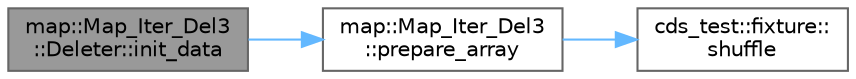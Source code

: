 digraph "map::Map_Iter_Del3::Deleter::init_data"
{
 // LATEX_PDF_SIZE
  bgcolor="transparent";
  edge [fontname=Helvetica,fontsize=10,labelfontname=Helvetica,labelfontsize=10];
  node [fontname=Helvetica,fontsize=10,shape=box,height=0.2,width=0.4];
  rankdir="LR";
  Node1 [id="Node000001",label="map::Map_Iter_Del3\l::Deleter::init_data",height=0.2,width=0.4,color="gray40", fillcolor="grey60", style="filled", fontcolor="black",tooltip=" "];
  Node1 -> Node2 [id="edge3_Node000001_Node000002",color="steelblue1",style="solid",tooltip=" "];
  Node2 [id="Node000002",label="map::Map_Iter_Del3\l::prepare_array",height=0.2,width=0.4,color="grey40", fillcolor="white", style="filled",URL="$classmap_1_1_map___iter___del3.html#abf8a0054407d296dde3619849c895c47",tooltip=" "];
  Node2 -> Node3 [id="edge4_Node000002_Node000003",color="steelblue1",style="solid",tooltip=" "];
  Node3 [id="Node000003",label="cds_test::fixture::\lshuffle",height=0.2,width=0.4,color="grey40", fillcolor="white", style="filled",URL="$classcds__test_1_1fixture.html#a1a98db99b4d82c222b0cb65587ba4a47",tooltip=" "];
}
